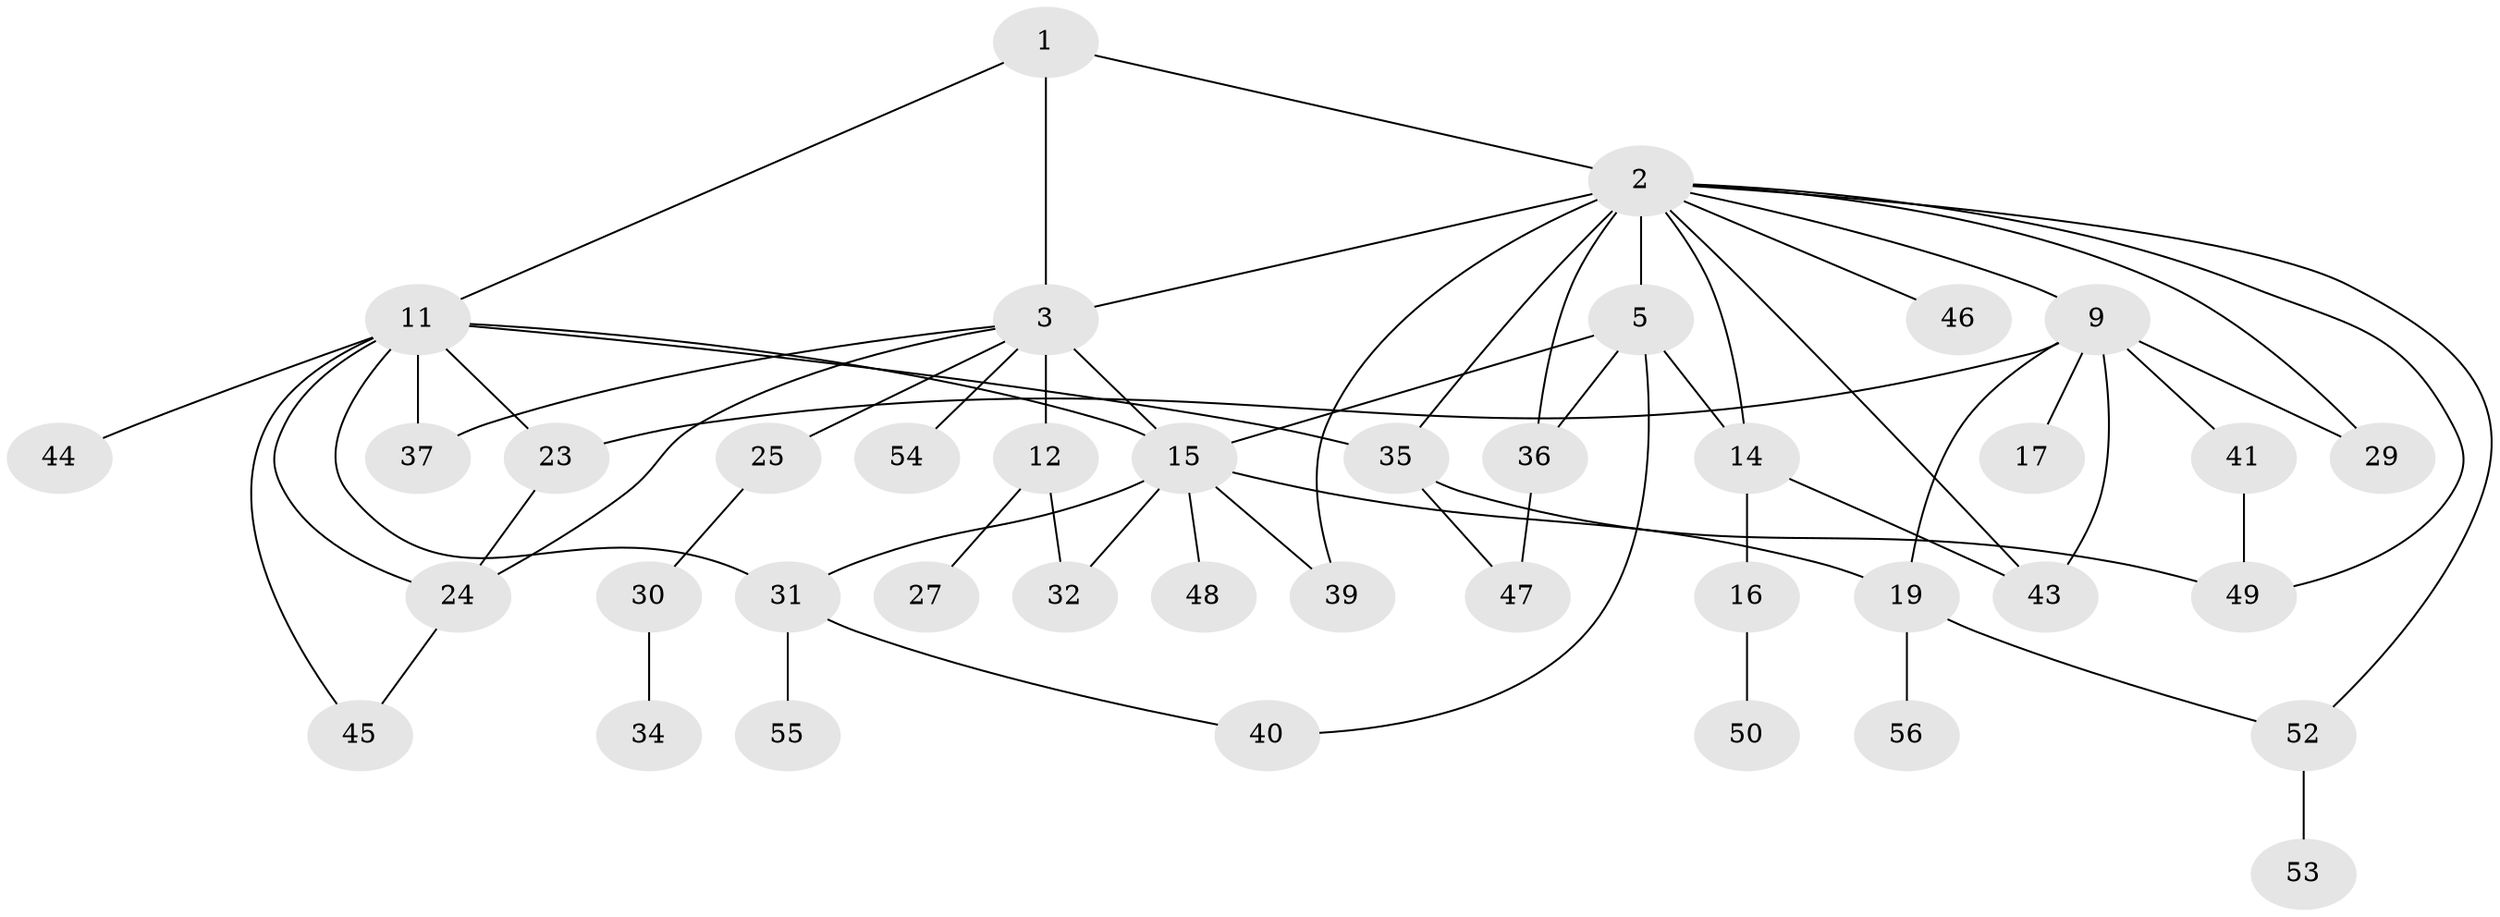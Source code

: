 // original degree distribution, {2: 0.3275862068965517, 7: 0.017241379310344827, 4: 0.10344827586206896, 3: 0.20689655172413793, 5: 0.06896551724137931, 6: 0.08620689655172414, 1: 0.1896551724137931}
// Generated by graph-tools (version 1.1) at 2025/17/03/04/25 18:17:09]
// undirected, 40 vertices, 62 edges
graph export_dot {
graph [start="1"]
  node [color=gray90,style=filled];
  1 [super="+10"];
  2 [super="+6+4"];
  3 [super="+8+7"];
  5;
  9 [super="+13+20"];
  11 [super="+22"];
  12;
  14;
  15 [super="+21+18"];
  16;
  17;
  19 [super="+51"];
  23 [super="+26"];
  24 [super="+42"];
  25;
  27;
  29;
  30;
  31;
  32;
  34;
  35;
  36 [super="+58"];
  37;
  39;
  40;
  41;
  43 [super="+57"];
  44;
  45;
  46;
  47;
  48;
  49;
  50;
  52;
  53;
  54;
  55;
  56;
  1 -- 2;
  1 -- 11;
  1 -- 3;
  2 -- 3 [weight=2];
  2 -- 5;
  2 -- 9;
  2 -- 29;
  2 -- 49;
  2 -- 35 [weight=2];
  2 -- 43;
  2 -- 14;
  2 -- 36;
  2 -- 52;
  2 -- 39;
  2 -- 46;
  3 -- 25;
  3 -- 12;
  3 -- 15 [weight=2];
  3 -- 37;
  3 -- 54;
  3 -- 24;
  5 -- 36;
  5 -- 14;
  5 -- 40;
  5 -- 15;
  9 -- 29;
  9 -- 41;
  9 -- 19;
  9 -- 17;
  9 -- 23;
  9 -- 43;
  11 -- 15;
  11 -- 31;
  11 -- 37;
  11 -- 23;
  11 -- 35;
  11 -- 44;
  11 -- 45;
  11 -- 24;
  12 -- 27;
  12 -- 32;
  14 -- 16;
  14 -- 43;
  15 -- 39;
  15 -- 31;
  15 -- 32;
  15 -- 48;
  15 -- 19;
  16 -- 50;
  19 -- 56;
  19 -- 52;
  23 -- 24;
  24 -- 45;
  25 -- 30;
  30 -- 34;
  31 -- 40;
  31 -- 55;
  35 -- 49;
  35 -- 47;
  36 -- 47;
  41 -- 49;
  52 -- 53;
}
